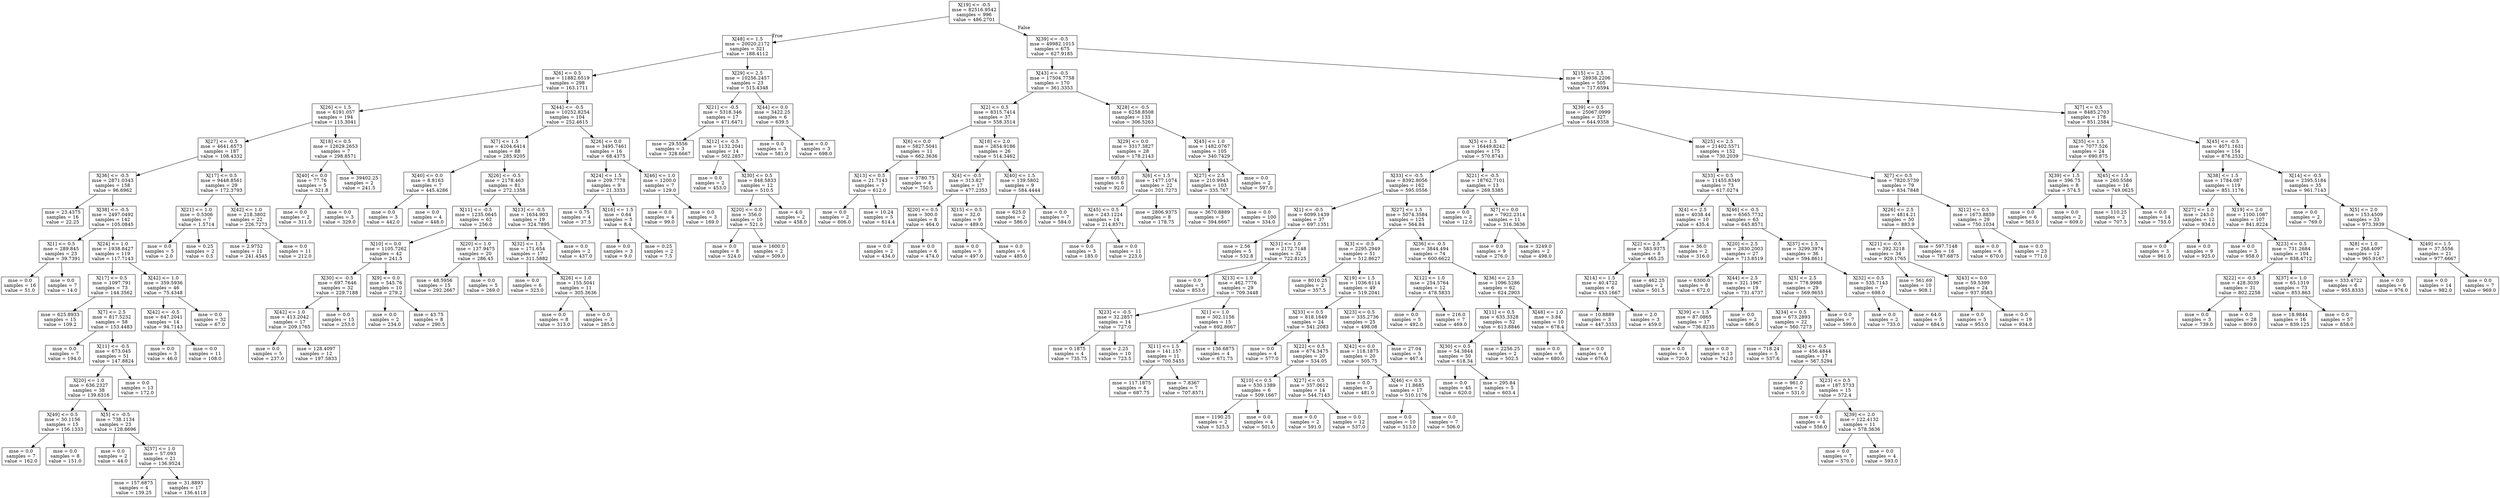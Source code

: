 digraph Tree {
node [shape=box] ;
0 [label="X[19] <= -0.5\nmse = 82516.9542\nsamples = 996\nvalue = 486.2701"] ;
1 [label="X[48] <= 1.5\nmse = 20020.2172\nsamples = 321\nvalue = 188.4112"] ;
0 -> 1 [labeldistance=2.5, labelangle=45, headlabel="True"] ;
2 [label="X[6] <= 0.5\nmse = 11882.6519\nsamples = 298\nvalue = 163.1711"] ;
1 -> 2 ;
3 [label="X[26] <= 1.5\nmse = 6191.057\nsamples = 194\nvalue = 115.3041"] ;
2 -> 3 ;
4 [label="X[27] <= -0.5\nmse = 4641.6573\nsamples = 187\nvalue = 108.4332"] ;
3 -> 4 ;
5 [label="X[36] <= -0.5\nmse = 2871.0343\nsamples = 158\nvalue = 96.6962"] ;
4 -> 5 ;
6 [label="mse = 23.4375\nsamples = 16\nvalue = 22.25"] ;
5 -> 6 ;
7 [label="X[38] <= -0.5\nmse = 2497.0492\nsamples = 142\nvalue = 105.0845"] ;
5 -> 7 ;
8 [label="X[1] <= 0.5\nmse = 289.845\nsamples = 23\nvalue = 39.7391"] ;
7 -> 8 ;
9 [label="mse = 0.0\nsamples = 16\nvalue = 51.0"] ;
8 -> 9 ;
10 [label="mse = 0.0\nsamples = 7\nvalue = 14.0"] ;
8 -> 10 ;
11 [label="X[24] <= 1.0\nmse = 1938.8427\nsamples = 119\nvalue = 117.7143"] ;
7 -> 11 ;
12 [label="X[17] <= 0.5\nmse = 1097.791\nsamples = 73\nvalue = 144.3562"] ;
11 -> 12 ;
13 [label="mse = 625.8933\nsamples = 15\nvalue = 109.2"] ;
12 -> 13 ;
14 [label="X[7] <= 2.5\nmse = 817.5232\nsamples = 58\nvalue = 153.4483"] ;
12 -> 14 ;
15 [label="mse = 0.0\nsamples = 7\nvalue = 194.0"] ;
14 -> 15 ;
16 [label="X[11] <= -0.5\nmse = 673.045\nsamples = 51\nvalue = 147.8824"] ;
14 -> 16 ;
17 [label="X[20] <= 1.0\nmse = 636.2327\nsamples = 38\nvalue = 139.6316"] ;
16 -> 17 ;
18 [label="X[49] <= 0.5\nmse = 30.1156\nsamples = 15\nvalue = 156.1333"] ;
17 -> 18 ;
19 [label="mse = 0.0\nsamples = 7\nvalue = 162.0"] ;
18 -> 19 ;
20 [label="mse = 0.0\nsamples = 8\nvalue = 151.0"] ;
18 -> 20 ;
21 [label="X[5] <= -0.5\nmse = 738.1134\nsamples = 23\nvalue = 128.8696"] ;
17 -> 21 ;
22 [label="mse = 0.0\nsamples = 2\nvalue = 44.0"] ;
21 -> 22 ;
23 [label="X[37] <= 1.0\nmse = 57.093\nsamples = 21\nvalue = 136.9524"] ;
21 -> 23 ;
24 [label="mse = 157.6875\nsamples = 4\nvalue = 139.25"] ;
23 -> 24 ;
25 [label="mse = 31.8893\nsamples = 17\nvalue = 136.4118"] ;
23 -> 25 ;
26 [label="mse = 0.0\nsamples = 13\nvalue = 172.0"] ;
16 -> 26 ;
27 [label="X[42] <= 1.0\nmse = 359.5936\nsamples = 46\nvalue = 75.4348"] ;
11 -> 27 ;
28 [label="X[42] <= -0.5\nmse = 647.2041\nsamples = 14\nvalue = 94.7143"] ;
27 -> 28 ;
29 [label="mse = 0.0\nsamples = 3\nvalue = 46.0"] ;
28 -> 29 ;
30 [label="mse = 0.0\nsamples = 11\nvalue = 108.0"] ;
28 -> 30 ;
31 [label="mse = 0.0\nsamples = 32\nvalue = 67.0"] ;
27 -> 31 ;
32 [label="X[17] <= 0.5\nmse = 9448.8561\nsamples = 29\nvalue = 172.3793"] ;
4 -> 32 ;
33 [label="X[21] <= 1.0\nmse = 0.5306\nsamples = 7\nvalue = 1.5714"] ;
32 -> 33 ;
34 [label="mse = 0.0\nsamples = 5\nvalue = 2.0"] ;
33 -> 34 ;
35 [label="mse = 0.25\nsamples = 2\nvalue = 0.5"] ;
33 -> 35 ;
36 [label="X[42] <= 1.0\nmse = 218.3802\nsamples = 22\nvalue = 226.7273"] ;
32 -> 36 ;
37 [label="mse = 2.9752\nsamples = 11\nvalue = 241.4545"] ;
36 -> 37 ;
38 [label="mse = 0.0\nsamples = 11\nvalue = 212.0"] ;
36 -> 38 ;
39 [label="X[18] <= 0.5\nmse = 12629.2653\nsamples = 7\nvalue = 298.8571"] ;
3 -> 39 ;
40 [label="X[40] <= 0.0\nmse = 77.76\nsamples = 5\nvalue = 321.8"] ;
39 -> 40 ;
41 [label="mse = 0.0\nsamples = 2\nvalue = 311.0"] ;
40 -> 41 ;
42 [label="mse = 0.0\nsamples = 3\nvalue = 329.0"] ;
40 -> 42 ;
43 [label="mse = 39402.25\nsamples = 2\nvalue = 241.5"] ;
39 -> 43 ;
44 [label="X[44] <= -0.5\nmse = 10252.8254\nsamples = 104\nvalue = 252.4615"] ;
2 -> 44 ;
45 [label="X[7] <= 1.5\nmse = 4204.6414\nsamples = 88\nvalue = 285.9205"] ;
44 -> 45 ;
46 [label="X[40] <= 0.0\nmse = 8.8163\nsamples = 7\nvalue = 445.4286"] ;
45 -> 46 ;
47 [label="mse = 0.0\nsamples = 3\nvalue = 442.0"] ;
46 -> 47 ;
48 [label="mse = 0.0\nsamples = 4\nvalue = 448.0"] ;
46 -> 48 ;
49 [label="X[26] <= -0.5\nmse = 2178.463\nsamples = 81\nvalue = 272.1358"] ;
45 -> 49 ;
50 [label="X[11] <= -0.5\nmse = 1235.0645\nsamples = 62\nvalue = 256.0"] ;
49 -> 50 ;
51 [label="X[10] <= 0.0\nmse = 1105.7262\nsamples = 42\nvalue = 241.5"] ;
50 -> 51 ;
52 [label="X[30] <= -0.5\nmse = 697.7646\nsamples = 32\nvalue = 229.7188"] ;
51 -> 52 ;
53 [label="X[42] <= 1.0\nmse = 413.2042\nsamples = 17\nvalue = 209.1765"] ;
52 -> 53 ;
54 [label="mse = 0.0\nsamples = 5\nvalue = 237.0"] ;
53 -> 54 ;
55 [label="mse = 128.4097\nsamples = 12\nvalue = 197.5833"] ;
53 -> 55 ;
56 [label="mse = 0.0\nsamples = 15\nvalue = 253.0"] ;
52 -> 56 ;
57 [label="X[9] <= 0.0\nmse = 545.76\nsamples = 10\nvalue = 279.2"] ;
51 -> 57 ;
58 [label="mse = 0.0\nsamples = 2\nvalue = 234.0"] ;
57 -> 58 ;
59 [label="mse = 43.75\nsamples = 8\nvalue = 290.5"] ;
57 -> 59 ;
60 [label="X[20] <= 1.0\nmse = 137.9475\nsamples = 20\nvalue = 286.45"] ;
50 -> 60 ;
61 [label="mse = 48.5956\nsamples = 15\nvalue = 292.2667"] ;
60 -> 61 ;
62 [label="mse = 0.0\nsamples = 5\nvalue = 269.0"] ;
60 -> 62 ;
63 [label="X[13] <= -0.5\nmse = 1634.903\nsamples = 19\nvalue = 324.7895"] ;
49 -> 63 ;
64 [label="X[32] <= 1.5\nmse = 171.654\nsamples = 17\nvalue = 311.5882"] ;
63 -> 64 ;
65 [label="mse = 0.0\nsamples = 6\nvalue = 323.0"] ;
64 -> 65 ;
66 [label="X[26] <= 1.0\nmse = 155.5041\nsamples = 11\nvalue = 305.3636"] ;
64 -> 66 ;
67 [label="mse = 0.0\nsamples = 8\nvalue = 313.0"] ;
66 -> 67 ;
68 [label="mse = 0.0\nsamples = 3\nvalue = 285.0"] ;
66 -> 68 ;
69 [label="mse = 0.0\nsamples = 2\nvalue = 437.0"] ;
63 -> 69 ;
70 [label="X[26] <= 0.0\nmse = 3495.7461\nsamples = 16\nvalue = 68.4375"] ;
44 -> 70 ;
71 [label="X[24] <= 1.5\nmse = 209.7778\nsamples = 9\nvalue = 21.3333"] ;
70 -> 71 ;
72 [label="mse = 0.75\nsamples = 4\nvalue = 37.5"] ;
71 -> 72 ;
73 [label="X[16] <= 1.5\nmse = 0.64\nsamples = 5\nvalue = 8.4"] ;
71 -> 73 ;
74 [label="mse = 0.0\nsamples = 3\nvalue = 9.0"] ;
73 -> 74 ;
75 [label="mse = 0.25\nsamples = 2\nvalue = 7.5"] ;
73 -> 75 ;
76 [label="X[46] <= 1.0\nmse = 1200.0\nsamples = 7\nvalue = 129.0"] ;
70 -> 76 ;
77 [label="mse = 0.0\nsamples = 4\nvalue = 99.0"] ;
76 -> 77 ;
78 [label="mse = 0.0\nsamples = 3\nvalue = 169.0"] ;
76 -> 78 ;
79 [label="X[29] <= 2.5\nmse = 10256.2457\nsamples = 23\nvalue = 515.4348"] ;
1 -> 79 ;
80 [label="X[21] <= -0.5\nmse = 5318.346\nsamples = 17\nvalue = 471.6471"] ;
79 -> 80 ;
81 [label="mse = 29.5556\nsamples = 3\nvalue = 328.6667"] ;
80 -> 81 ;
82 [label="X[12] <= -0.5\nmse = 1132.2041\nsamples = 14\nvalue = 502.2857"] ;
80 -> 82 ;
83 [label="mse = 0.0\nsamples = 2\nvalue = 453.0"] ;
82 -> 83 ;
84 [label="X[30] <= 0.5\nmse = 848.5833\nsamples = 12\nvalue = 510.5"] ;
82 -> 84 ;
85 [label="X[20] <= 0.0\nmse = 356.0\nsamples = 10\nvalue = 521.0"] ;
84 -> 85 ;
86 [label="mse = 0.0\nsamples = 8\nvalue = 524.0"] ;
85 -> 86 ;
87 [label="mse = 1600.0\nsamples = 2\nvalue = 509.0"] ;
85 -> 87 ;
88 [label="mse = 4.0\nsamples = 2\nvalue = 458.0"] ;
84 -> 88 ;
89 [label="X[44] <= 0.0\nmse = 3422.25\nsamples = 6\nvalue = 639.5"] ;
79 -> 89 ;
90 [label="mse = 0.0\nsamples = 3\nvalue = 581.0"] ;
89 -> 90 ;
91 [label="mse = 0.0\nsamples = 3\nvalue = 698.0"] ;
89 -> 91 ;
92 [label="X[39] <= -0.5\nmse = 49982.1015\nsamples = 675\nvalue = 627.9185"] ;
0 -> 92 [labeldistance=2.5, labelangle=-45, headlabel="False"] ;
93 [label="X[43] <= -0.5\nmse = 17504.7758\nsamples = 170\nvalue = 361.3353"] ;
92 -> 93 ;
94 [label="X[2] <= 0.5\nmse = 8315.7414\nsamples = 37\nvalue = 558.3514"] ;
93 -> 94 ;
95 [label="X[6] <= 0.0\nmse = 5827.5041\nsamples = 11\nvalue = 662.3636"] ;
94 -> 95 ;
96 [label="X[13] <= 0.5\nmse = 21.7143\nsamples = 7\nvalue = 612.0"] ;
95 -> 96 ;
97 [label="mse = 0.0\nsamples = 2\nvalue = 606.0"] ;
96 -> 97 ;
98 [label="mse = 10.24\nsamples = 5\nvalue = 614.4"] ;
96 -> 98 ;
99 [label="mse = 3780.75\nsamples = 4\nvalue = 750.5"] ;
95 -> 99 ;
100 [label="X[18] <= 2.0\nmse = 2854.9186\nsamples = 26\nvalue = 514.3462"] ;
94 -> 100 ;
101 [label="X[4] <= -0.5\nmse = 313.827\nsamples = 17\nvalue = 477.2353"] ;
100 -> 101 ;
102 [label="X[20] <= 0.5\nmse = 300.0\nsamples = 8\nvalue = 464.0"] ;
101 -> 102 ;
103 [label="mse = 0.0\nsamples = 2\nvalue = 434.0"] ;
102 -> 103 ;
104 [label="mse = 0.0\nsamples = 6\nvalue = 474.0"] ;
102 -> 104 ;
105 [label="X[15] <= 0.5\nmse = 32.0\nsamples = 9\nvalue = 489.0"] ;
101 -> 105 ;
106 [label="mse = 0.0\nsamples = 3\nvalue = 497.0"] ;
105 -> 106 ;
107 [label="mse = 0.0\nsamples = 6\nvalue = 485.0"] ;
105 -> 107 ;
108 [label="X[40] <= 1.5\nmse = 139.5802\nsamples = 9\nvalue = 584.4444"] ;
100 -> 108 ;
109 [label="mse = 625.0\nsamples = 2\nvalue = 586.0"] ;
108 -> 109 ;
110 [label="mse = 0.0\nsamples = 7\nvalue = 584.0"] ;
108 -> 110 ;
111 [label="X[28] <= -0.5\nmse = 6258.8508\nsamples = 133\nvalue = 306.5263"] ;
93 -> 111 ;
112 [label="X[29] <= 0.0\nmse = 3317.3827\nsamples = 28\nvalue = 178.2143"] ;
111 -> 112 ;
113 [label="mse = 605.0\nsamples = 6\nvalue = 92.0"] ;
112 -> 113 ;
114 [label="X[6] <= 1.5\nmse = 1477.1074\nsamples = 22\nvalue = 201.7273"] ;
112 -> 114 ;
115 [label="X[45] <= 0.5\nmse = 243.1224\nsamples = 14\nvalue = 214.8571"] ;
114 -> 115 ;
116 [label="mse = 0.0\nsamples = 3\nvalue = 185.0"] ;
115 -> 116 ;
117 [label="mse = 0.0\nsamples = 11\nvalue = 223.0"] ;
115 -> 117 ;
118 [label="mse = 2806.9375\nsamples = 8\nvalue = 178.75"] ;
114 -> 118 ;
119 [label="X[45] <= 1.0\nmse = 1482.0767\nsamples = 105\nvalue = 340.7429"] ;
111 -> 119 ;
120 [label="X[27] <= 2.5\nmse = 210.9943\nsamples = 103\nvalue = 335.767"] ;
119 -> 120 ;
121 [label="mse = 3670.8889\nsamples = 3\nvalue = 394.6667"] ;
120 -> 121 ;
122 [label="mse = 0.0\nsamples = 100\nvalue = 334.0"] ;
120 -> 122 ;
123 [label="mse = 0.0\nsamples = 2\nvalue = 597.0"] ;
119 -> 123 ;
124 [label="X[15] <= 2.5\nmse = 28938.2206\nsamples = 505\nvalue = 717.6594"] ;
92 -> 124 ;
125 [label="X[39] <= 0.5\nmse = 25067.0999\nsamples = 327\nvalue = 644.9358"] ;
124 -> 125 ;
126 [label="X[5] <= 1.5\nmse = 16449.8242\nsamples = 175\nvalue = 570.8743"] ;
125 -> 126 ;
127 [label="X[33] <= -0.5\nmse = 8392.8056\nsamples = 162\nvalue = 595.0556"] ;
126 -> 127 ;
128 [label="X[1] <= -0.5\nmse = 6099.1439\nsamples = 37\nvalue = 697.1351"] ;
127 -> 128 ;
129 [label="mse = 2.56\nsamples = 5\nvalue = 532.8"] ;
128 -> 129 ;
130 [label="X[31] <= 1.0\nmse = 2172.7148\nsamples = 32\nvalue = 722.8125"] ;
128 -> 130 ;
131 [label="mse = 0.0\nsamples = 3\nvalue = 853.0"] ;
130 -> 131 ;
132 [label="X[13] <= 1.0\nmse = 462.7776\nsamples = 29\nvalue = 709.3448"] ;
130 -> 132 ;
133 [label="X[23] <= -0.5\nmse = 32.2857\nsamples = 14\nvalue = 727.0"] ;
132 -> 133 ;
134 [label="mse = 0.1875\nsamples = 4\nvalue = 735.75"] ;
133 -> 134 ;
135 [label="mse = 2.25\nsamples = 10\nvalue = 723.5"] ;
133 -> 135 ;
136 [label="X[1] <= 1.0\nmse = 302.1156\nsamples = 15\nvalue = 692.8667"] ;
132 -> 136 ;
137 [label="X[11] <= 1.5\nmse = 141.157\nsamples = 11\nvalue = 700.5455"] ;
136 -> 137 ;
138 [label="mse = 117.1875\nsamples = 4\nvalue = 687.75"] ;
137 -> 138 ;
139 [label="mse = 7.8367\nsamples = 7\nvalue = 707.8571"] ;
137 -> 139 ;
140 [label="mse = 136.6875\nsamples = 4\nvalue = 671.75"] ;
136 -> 140 ;
141 [label="X[27] <= 1.5\nmse = 5074.3584\nsamples = 125\nvalue = 564.84"] ;
127 -> 141 ;
142 [label="X[3] <= -0.5\nmse = 2295.2949\nsamples = 51\nvalue = 512.8627"] ;
141 -> 142 ;
143 [label="mse = 8010.25\nsamples = 2\nvalue = 357.5"] ;
142 -> 143 ;
144 [label="X[19] <= 1.5\nmse = 1036.6114\nsamples = 49\nvalue = 519.2041"] ;
142 -> 144 ;
145 [label="X[33] <= 0.5\nmse = 818.1649\nsamples = 24\nvalue = 541.2083"] ;
144 -> 145 ;
146 [label="mse = 0.0\nsamples = 4\nvalue = 577.0"] ;
145 -> 146 ;
147 [label="X[22] <= 0.5\nmse = 674.3475\nsamples = 20\nvalue = 534.05"] ;
145 -> 147 ;
148 [label="X[10] <= 0.5\nmse = 530.1389\nsamples = 6\nvalue = 509.1667"] ;
147 -> 148 ;
149 [label="mse = 1190.25\nsamples = 2\nvalue = 525.5"] ;
148 -> 149 ;
150 [label="mse = 0.0\nsamples = 4\nvalue = 501.0"] ;
148 -> 150 ;
151 [label="X[27] <= 0.5\nmse = 357.0612\nsamples = 14\nvalue = 544.7143"] ;
147 -> 151 ;
152 [label="mse = 0.0\nsamples = 2\nvalue = 591.0"] ;
151 -> 152 ;
153 [label="mse = 0.0\nsamples = 12\nvalue = 537.0"] ;
151 -> 153 ;
154 [label="X[23] <= 0.5\nmse = 335.2736\nsamples = 25\nvalue = 498.08"] ;
144 -> 154 ;
155 [label="X[42] <= 0.0\nmse = 118.1875\nsamples = 20\nvalue = 505.75"] ;
154 -> 155 ;
156 [label="mse = 0.0\nsamples = 3\nvalue = 481.0"] ;
155 -> 156 ;
157 [label="X[46] <= 0.5\nmse = 11.8685\nsamples = 17\nvalue = 510.1176"] ;
155 -> 157 ;
158 [label="mse = 0.0\nsamples = 10\nvalue = 513.0"] ;
157 -> 158 ;
159 [label="mse = 0.0\nsamples = 7\nvalue = 506.0"] ;
157 -> 159 ;
160 [label="mse = 27.04\nsamples = 5\nvalue = 467.4"] ;
154 -> 160 ;
161 [label="X[36] <= -0.5\nmse = 3844.494\nsamples = 74\nvalue = 600.6622"] ;
141 -> 161 ;
162 [label="X[12] <= 1.0\nmse = 254.5764\nsamples = 12\nvalue = 478.5833"] ;
161 -> 162 ;
163 [label="mse = 0.0\nsamples = 5\nvalue = 492.0"] ;
162 -> 163 ;
164 [label="mse = 216.0\nsamples = 7\nvalue = 469.0"] ;
162 -> 164 ;
165 [label="X[36] <= 2.5\nmse = 1096.5286\nsamples = 62\nvalue = 624.2903"] ;
161 -> 165 ;
166 [label="X[11] <= 0.5\nmse = 635.3328\nsamples = 52\nvalue = 613.8846"] ;
165 -> 166 ;
167 [label="X[30] <= 0.5\nmse = 54.3844\nsamples = 50\nvalue = 618.34"] ;
166 -> 167 ;
168 [label="mse = 0.0\nsamples = 45\nvalue = 620.0"] ;
167 -> 168 ;
169 [label="mse = 295.84\nsamples = 5\nvalue = 603.4"] ;
167 -> 169 ;
170 [label="mse = 2256.25\nsamples = 2\nvalue = 502.5"] ;
166 -> 170 ;
171 [label="X[48] <= 1.0\nmse = 3.84\nsamples = 10\nvalue = 678.4"] ;
165 -> 171 ;
172 [label="mse = 0.0\nsamples = 6\nvalue = 680.0"] ;
171 -> 172 ;
173 [label="mse = 0.0\nsamples = 4\nvalue = 676.0"] ;
171 -> 173 ;
174 [label="X[21] <= -0.5\nmse = 18762.7101\nsamples = 13\nvalue = 269.5385"] ;
126 -> 174 ;
175 [label="mse = 0.0\nsamples = 2\nvalue = 12.0"] ;
174 -> 175 ;
176 [label="X[7] <= 0.0\nmse = 7922.2314\nsamples = 11\nvalue = 316.3636"] ;
174 -> 176 ;
177 [label="mse = 0.0\nsamples = 9\nvalue = 276.0"] ;
176 -> 177 ;
178 [label="mse = 3249.0\nsamples = 2\nvalue = 498.0"] ;
176 -> 178 ;
179 [label="X[25] <= 2.5\nmse = 21402.5571\nsamples = 152\nvalue = 730.2039"] ;
125 -> 179 ;
180 [label="X[33] <= 0.5\nmse = 11455.8349\nsamples = 73\nvalue = 617.0274"] ;
179 -> 180 ;
181 [label="X[4] <= 2.5\nmse = 4038.44\nsamples = 10\nvalue = 435.4"] ;
180 -> 181 ;
182 [label="X[2] <= 2.5\nmse = 583.9375\nsamples = 8\nvalue = 465.25"] ;
181 -> 182 ;
183 [label="X[14] <= 1.5\nmse = 40.4722\nsamples = 6\nvalue = 453.1667"] ;
182 -> 183 ;
184 [label="mse = 10.8889\nsamples = 3\nvalue = 447.3333"] ;
183 -> 184 ;
185 [label="mse = 2.0\nsamples = 3\nvalue = 459.0"] ;
183 -> 185 ;
186 [label="mse = 462.25\nsamples = 2\nvalue = 501.5"] ;
182 -> 186 ;
187 [label="mse = 36.0\nsamples = 2\nvalue = 316.0"] ;
181 -> 187 ;
188 [label="X[46] <= -0.5\nmse = 6565.7732\nsamples = 63\nvalue = 645.8571"] ;
180 -> 188 ;
189 [label="X[20] <= 2.5\nmse = 2830.2003\nsamples = 27\nvalue = 713.8519"] ;
188 -> 189 ;
190 [label="mse = 6300.0\nsamples = 8\nvalue = 672.0"] ;
189 -> 190 ;
191 [label="X[44] <= 2.5\nmse = 321.1967\nsamples = 19\nvalue = 731.4737"] ;
189 -> 191 ;
192 [label="X[39] <= 1.5\nmse = 87.0865\nsamples = 17\nvalue = 736.8235"] ;
191 -> 192 ;
193 [label="mse = 0.0\nsamples = 4\nvalue = 720.0"] ;
192 -> 193 ;
194 [label="mse = 0.0\nsamples = 13\nvalue = 742.0"] ;
192 -> 194 ;
195 [label="mse = 0.0\nsamples = 2\nvalue = 686.0"] ;
191 -> 195 ;
196 [label="X[37] <= 1.5\nmse = 3299.3974\nsamples = 36\nvalue = 594.8611"] ;
188 -> 196 ;
197 [label="X[5] <= 2.5\nmse = 778.9988\nsamples = 29\nvalue = 569.9655"] ;
196 -> 197 ;
198 [label="X[34] <= 0.5\nmse = 673.2893\nsamples = 22\nvalue = 560.7273"] ;
197 -> 198 ;
199 [label="mse = 718.24\nsamples = 5\nvalue = 537.6"] ;
198 -> 199 ;
200 [label="X[4] <= -0.5\nmse = 456.4844\nsamples = 17\nvalue = 567.5294"] ;
198 -> 200 ;
201 [label="mse = 961.0\nsamples = 2\nvalue = 531.0"] ;
200 -> 201 ;
202 [label="X[23] <= 0.5\nmse = 187.5733\nsamples = 15\nvalue = 572.4"] ;
200 -> 202 ;
203 [label="mse = 0.0\nsamples = 4\nvalue = 556.0"] ;
202 -> 203 ;
204 [label="X[39] <= 2.0\nmse = 122.4132\nsamples = 11\nvalue = 578.3636"] ;
202 -> 204 ;
205 [label="mse = 0.0\nsamples = 7\nvalue = 570.0"] ;
204 -> 205 ;
206 [label="mse = 0.0\nsamples = 4\nvalue = 593.0"] ;
204 -> 206 ;
207 [label="mse = 0.0\nsamples = 7\nvalue = 599.0"] ;
197 -> 207 ;
208 [label="X[32] <= 0.5\nmse = 535.7143\nsamples = 7\nvalue = 698.0"] ;
196 -> 208 ;
209 [label="mse = 0.0\nsamples = 2\nvalue = 733.0"] ;
208 -> 209 ;
210 [label="mse = 64.0\nsamples = 5\nvalue = 684.0"] ;
208 -> 210 ;
211 [label="X[7] <= 0.5\nmse = 7820.5739\nsamples = 79\nvalue = 834.7848"] ;
179 -> 211 ;
212 [label="X[26] <= 2.5\nmse = 4814.21\nsamples = 50\nvalue = 883.9"] ;
211 -> 212 ;
213 [label="X[21] <= -0.5\nmse = 392.3218\nsamples = 34\nvalue = 929.1765"] ;
212 -> 213 ;
214 [label="mse = 561.69\nsamples = 10\nvalue = 908.1"] ;
213 -> 214 ;
215 [label="X[43] <= 0.0\nmse = 59.5399\nsamples = 24\nvalue = 937.9583"] ;
213 -> 215 ;
216 [label="mse = 0.0\nsamples = 5\nvalue = 953.0"] ;
215 -> 216 ;
217 [label="mse = 0.0\nsamples = 19\nvalue = 934.0"] ;
215 -> 217 ;
218 [label="mse = 597.7148\nsamples = 16\nvalue = 787.6875"] ;
212 -> 218 ;
219 [label="X[12] <= 0.5\nmse = 1673.8859\nsamples = 29\nvalue = 750.1034"] ;
211 -> 219 ;
220 [label="mse = 0.0\nsamples = 6\nvalue = 670.0"] ;
219 -> 220 ;
221 [label="mse = 0.0\nsamples = 23\nvalue = 771.0"] ;
219 -> 221 ;
222 [label="X[7] <= 0.5\nmse = 8485.2703\nsamples = 178\nvalue = 851.2584"] ;
124 -> 222 ;
223 [label="X[35] <= 1.5\nmse = 7077.526\nsamples = 24\nvalue = 690.875"] ;
222 -> 223 ;
224 [label="X[39] <= 1.5\nmse = 396.75\nsamples = 8\nvalue = 574.5"] ;
223 -> 224 ;
225 [label="mse = 0.0\nsamples = 6\nvalue = 563.0"] ;
224 -> 225 ;
226 [label="mse = 0.0\nsamples = 2\nvalue = 609.0"] ;
224 -> 226 ;
227 [label="X[45] <= 1.5\nmse = 260.5586\nsamples = 16\nvalue = 749.0625"] ;
223 -> 227 ;
228 [label="mse = 110.25\nsamples = 2\nvalue = 707.5"] ;
227 -> 228 ;
229 [label="mse = 0.0\nsamples = 14\nvalue = 755.0"] ;
227 -> 229 ;
230 [label="X[45] <= -0.5\nmse = 4071.1631\nsamples = 154\nvalue = 876.2532"] ;
222 -> 230 ;
231 [label="X[38] <= 1.5\nmse = 1784.087\nsamples = 119\nvalue = 851.1176"] ;
230 -> 231 ;
232 [label="X[27] <= 1.0\nmse = 243.0\nsamples = 12\nvalue = 934.0"] ;
231 -> 232 ;
233 [label="mse = 0.0\nsamples = 3\nvalue = 961.0"] ;
232 -> 233 ;
234 [label="mse = 0.0\nsamples = 9\nvalue = 925.0"] ;
232 -> 234 ;
235 [label="X[19] <= 2.0\nmse = 1100.1087\nsamples = 107\nvalue = 841.8224"] ;
231 -> 235 ;
236 [label="mse = 0.0\nsamples = 3\nvalue = 958.0"] ;
235 -> 236 ;
237 [label="X[23] <= 0.5\nmse = 731.2684\nsamples = 104\nvalue = 838.4712"] ;
235 -> 237 ;
238 [label="X[22] <= -0.5\nmse = 428.3039\nsamples = 31\nvalue = 802.2258"] ;
237 -> 238 ;
239 [label="mse = 0.0\nsamples = 3\nvalue = 739.0"] ;
238 -> 239 ;
240 [label="mse = 0.0\nsamples = 28\nvalue = 809.0"] ;
238 -> 240 ;
241 [label="X[37] <= 1.0\nmse = 65.1319\nsamples = 73\nvalue = 853.863"] ;
237 -> 241 ;
242 [label="mse = 18.9844\nsamples = 16\nvalue = 839.125"] ;
241 -> 242 ;
243 [label="mse = 0.0\nsamples = 57\nvalue = 858.0"] ;
241 -> 243 ;
244 [label="X[14] <= -0.5\nmse = 2395.5184\nsamples = 35\nvalue = 961.7143"] ;
230 -> 244 ;
245 [label="mse = 0.0\nsamples = 2\nvalue = 769.0"] ;
244 -> 245 ;
246 [label="X[5] <= 2.0\nmse = 153.4509\nsamples = 33\nvalue = 973.3939"] ;
244 -> 246 ;
247 [label="X[8] <= 1.0\nmse = 268.4097\nsamples = 12\nvalue = 965.9167"] ;
246 -> 247 ;
248 [label="mse = 333.4722\nsamples = 6\nvalue = 955.8333"] ;
247 -> 248 ;
249 [label="mse = 0.0\nsamples = 6\nvalue = 976.0"] ;
247 -> 249 ;
250 [label="X[49] <= 1.5\nmse = 37.5556\nsamples = 21\nvalue = 977.6667"] ;
246 -> 250 ;
251 [label="mse = 0.0\nsamples = 14\nvalue = 982.0"] ;
250 -> 251 ;
252 [label="mse = 0.0\nsamples = 7\nvalue = 969.0"] ;
250 -> 252 ;
}